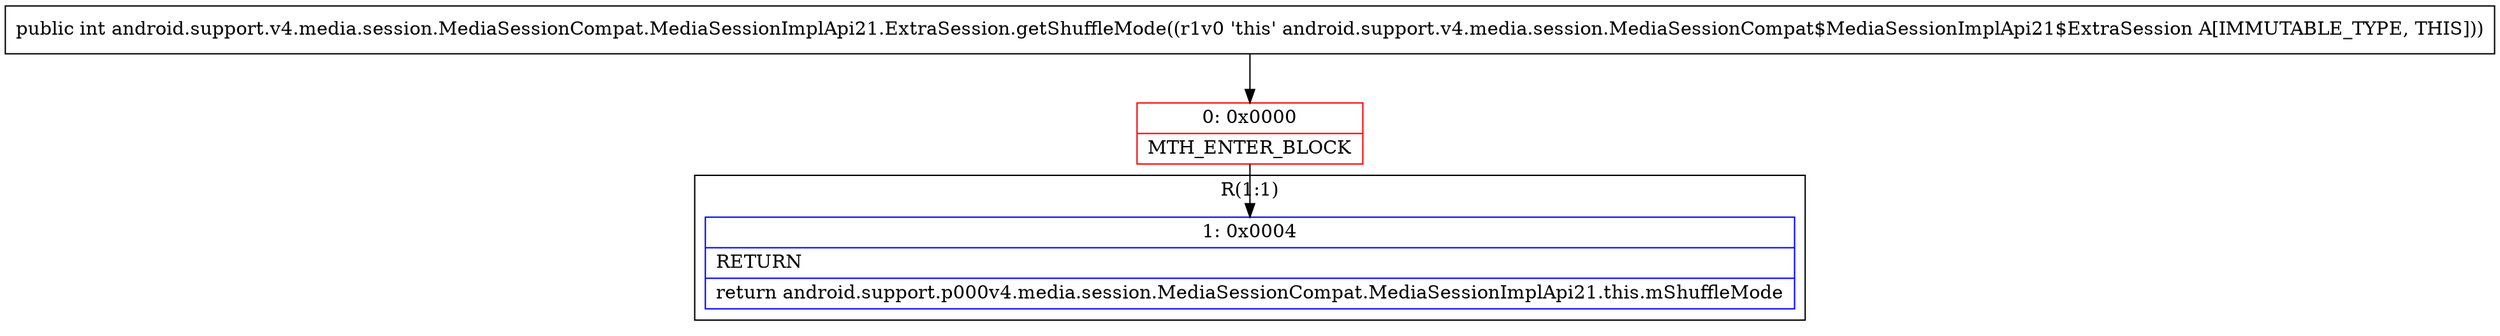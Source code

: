 digraph "CFG forandroid.support.v4.media.session.MediaSessionCompat.MediaSessionImplApi21.ExtraSession.getShuffleMode()I" {
subgraph cluster_Region_1218486776 {
label = "R(1:1)";
node [shape=record,color=blue];
Node_1 [shape=record,label="{1\:\ 0x0004|RETURN\l|return android.support.p000v4.media.session.MediaSessionCompat.MediaSessionImplApi21.this.mShuffleMode\l}"];
}
Node_0 [shape=record,color=red,label="{0\:\ 0x0000|MTH_ENTER_BLOCK\l}"];
MethodNode[shape=record,label="{public int android.support.v4.media.session.MediaSessionCompat.MediaSessionImplApi21.ExtraSession.getShuffleMode((r1v0 'this' android.support.v4.media.session.MediaSessionCompat$MediaSessionImplApi21$ExtraSession A[IMMUTABLE_TYPE, THIS])) }"];
MethodNode -> Node_0;
Node_0 -> Node_1;
}


